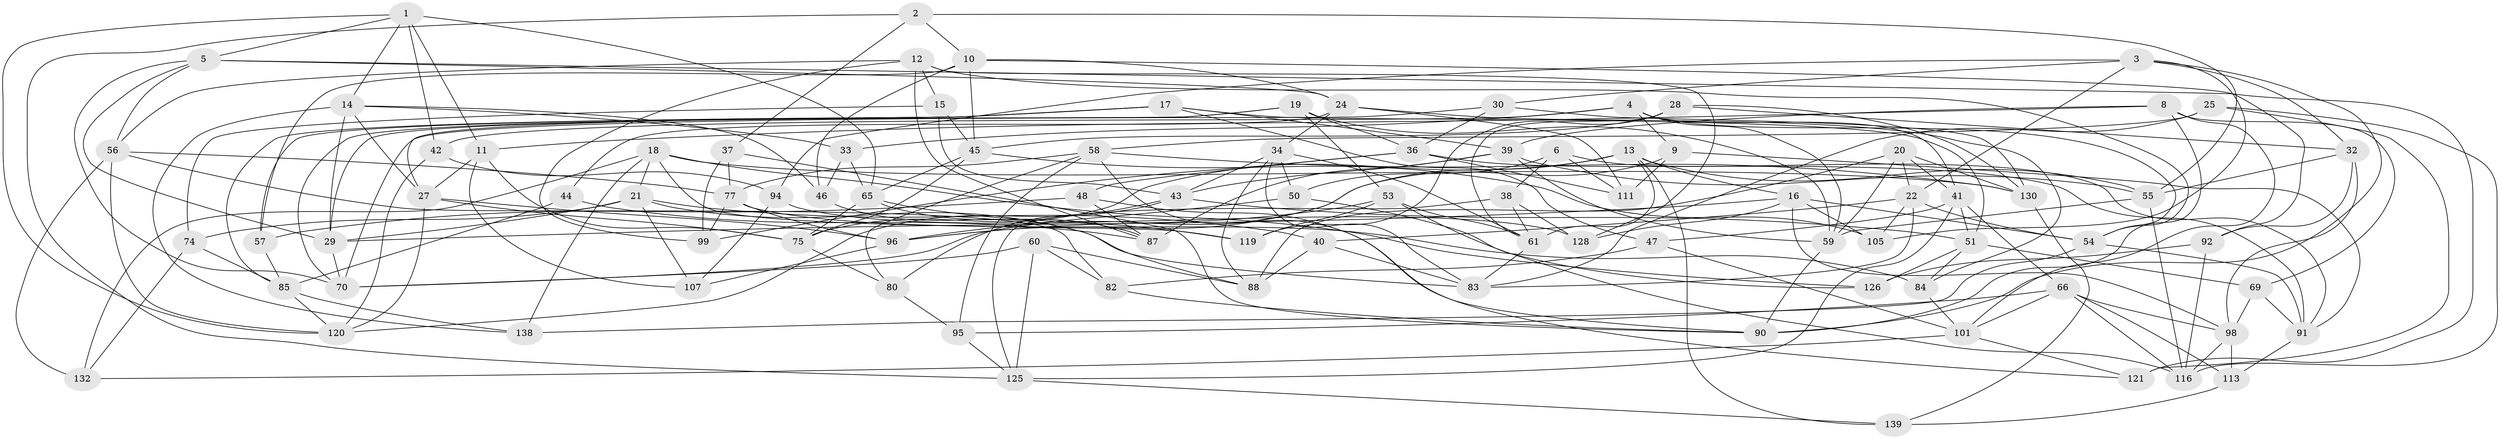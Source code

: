 // Generated by graph-tools (version 1.1) at 2025/52/02/27/25 19:52:29]
// undirected, 92 vertices, 233 edges
graph export_dot {
graph [start="1"]
  node [color=gray90,style=filled];
  1 [super="+23"];
  2;
  3 [super="+7"];
  4 [super="+109"];
  5 [super="+31"];
  6;
  8 [super="+67"];
  9;
  10 [super="+52"];
  11 [super="+93"];
  12 [super="+89"];
  13 [super="+110"];
  14 [super="+97"];
  15;
  16 [super="+68"];
  17 [super="+71"];
  18 [super="+81"];
  19 [super="+72"];
  20 [super="+100"];
  21 [super="+62"];
  22 [super="+133"];
  24 [super="+26"];
  25;
  27 [super="+35"];
  28 [super="+49"];
  29 [super="+86"];
  30;
  32 [super="+76"];
  33;
  34 [super="+114"];
  36 [super="+146"];
  37;
  38;
  39 [super="+103"];
  40;
  41 [super="+112"];
  42;
  43 [super="+64"];
  44;
  45 [super="+144"];
  46;
  47;
  48;
  50;
  51 [super="+115"];
  53 [super="+108"];
  54 [super="+118"];
  55 [super="+78"];
  56 [super="+104"];
  57;
  58 [super="+63"];
  59 [super="+143"];
  60;
  61 [super="+117"];
  65 [super="+79"];
  66 [super="+73"];
  69;
  70 [super="+123"];
  74;
  75 [super="+135"];
  77 [super="+145"];
  80;
  82;
  83 [super="+102"];
  84;
  85 [super="+106"];
  87 [super="+140"];
  88 [super="+129"];
  90 [super="+136"];
  91 [super="+137"];
  92;
  94;
  95;
  96 [super="+141"];
  98 [super="+127"];
  99;
  101 [super="+142"];
  105;
  107;
  111;
  113;
  116 [super="+124"];
  119;
  120 [super="+122"];
  121;
  125 [super="+131"];
  126;
  128;
  130 [super="+134"];
  132;
  138;
  139;
  1 -- 42;
  1 -- 5;
  1 -- 120;
  1 -- 11;
  1 -- 14;
  1 -- 65;
  2 -- 37;
  2 -- 10;
  2 -- 125;
  2 -- 55;
  3 -- 30;
  3 -- 94;
  3 -- 32;
  3 -- 105;
  3 -- 90;
  3 -- 22;
  4 -- 42;
  4 -- 9;
  4 -- 59;
  4 -- 33;
  4 -- 54;
  4 -- 41;
  5 -- 24;
  5 -- 121;
  5 -- 56;
  5 -- 70;
  5 -- 29;
  6 -- 111;
  6 -- 50;
  6 -- 38;
  6 -- 91;
  8 -- 101;
  8 -- 69;
  8 -- 11 [weight=2];
  8 -- 39;
  8 -- 90;
  9 -- 111;
  9 -- 96;
  9 -- 91;
  10 -- 57;
  10 -- 45;
  10 -- 92;
  10 -- 46;
  10 -- 24;
  11 -- 27;
  11 -- 107;
  11 -- 75;
  12 -- 99;
  12 -- 128;
  12 -- 56;
  12 -- 15;
  12 -- 87;
  12 -- 54;
  13 -- 70;
  13 -- 75;
  13 -- 55;
  13 -- 16;
  13 -- 61;
  13 -- 139;
  14 -- 138;
  14 -- 33;
  14 -- 46;
  14 -- 27;
  14 -- 29;
  15 -- 45;
  15 -- 43;
  15 -- 74;
  16 -- 128;
  16 -- 105;
  16 -- 54;
  16 -- 98;
  16 -- 29;
  17 -- 39;
  17 -- 57;
  17 -- 51;
  17 -- 47;
  17 -- 85;
  17 -- 27;
  18 -- 130;
  18 -- 138;
  18 -- 132;
  18 -- 126;
  18 -- 119;
  18 -- 21;
  19 -- 29;
  19 -- 53 [weight=2];
  19 -- 36;
  19 -- 70;
  19 -- 59;
  20 -- 130;
  20 -- 88 [weight=2];
  20 -- 22;
  20 -- 41;
  20 -- 59;
  21 -- 40;
  21 -- 29;
  21 -- 74;
  21 -- 107;
  21 -- 83;
  22 -- 105;
  22 -- 83;
  22 -- 40;
  22 -- 54;
  24 -- 84;
  24 -- 34;
  24 -- 44;
  24 -- 111;
  25 -- 121;
  25 -- 83;
  25 -- 116;
  25 -- 58;
  27 -- 120;
  27 -- 96;
  27 -- 75;
  28 -- 119;
  28 -- 130;
  28 -- 32 [weight=2];
  28 -- 45;
  28 -- 61;
  29 -- 70;
  30 -- 36;
  30 -- 130;
  30 -- 70;
  32 -- 98;
  32 -- 92;
  32 -- 55;
  33 -- 46;
  33 -- 65;
  34 -- 43;
  34 -- 50;
  34 -- 83;
  34 -- 61;
  34 -- 88;
  36 -- 48;
  36 -- 111;
  36 -- 99;
  36 -- 91;
  37 -- 99;
  37 -- 77;
  37 -- 90;
  38 -- 128;
  38 -- 125;
  38 -- 61;
  39 -- 55;
  39 -- 87;
  39 -- 59;
  39 -- 43;
  40 -- 83;
  40 -- 88;
  41 -- 47;
  41 -- 125;
  41 -- 66;
  41 -- 51;
  42 -- 94;
  42 -- 120;
  43 -- 80;
  43 -- 51;
  43 -- 120;
  44 -- 87 [weight=2];
  44 -- 85;
  45 -- 105;
  45 -- 75;
  45 -- 65;
  46 -- 88;
  47 -- 82;
  47 -- 101;
  48 -- 57;
  48 -- 121;
  48 -- 87;
  50 -- 126;
  50 -- 96;
  51 -- 126;
  51 -- 84;
  51 -- 69;
  53 -- 119;
  53 -- 116;
  53 -- 96;
  53 -- 61;
  54 -- 138;
  54 -- 91;
  55 -- 59;
  55 -- 116;
  56 -- 120;
  56 -- 82;
  56 -- 132;
  56 -- 77;
  57 -- 85;
  58 -- 95;
  58 -- 80;
  58 -- 130;
  58 -- 90;
  58 -- 77;
  59 -- 90;
  60 -- 82;
  60 -- 125;
  60 -- 88;
  60 -- 70;
  61 -- 83;
  65 -- 119;
  65 -- 87;
  65 -- 75;
  66 -- 116;
  66 -- 113;
  66 -- 101;
  66 -- 95;
  66 -- 98;
  69 -- 98;
  69 -- 91;
  74 -- 132;
  74 -- 85;
  75 -- 80;
  77 -- 84;
  77 -- 99;
  77 -- 96;
  80 -- 95;
  82 -- 90;
  84 -- 101;
  85 -- 120;
  85 -- 138;
  91 -- 113;
  92 -- 126;
  92 -- 116;
  94 -- 107;
  94 -- 128;
  95 -- 125;
  96 -- 107;
  98 -- 113;
  98 -- 116;
  101 -- 132;
  101 -- 121;
  113 -- 139;
  125 -- 139;
  130 -- 139;
}
